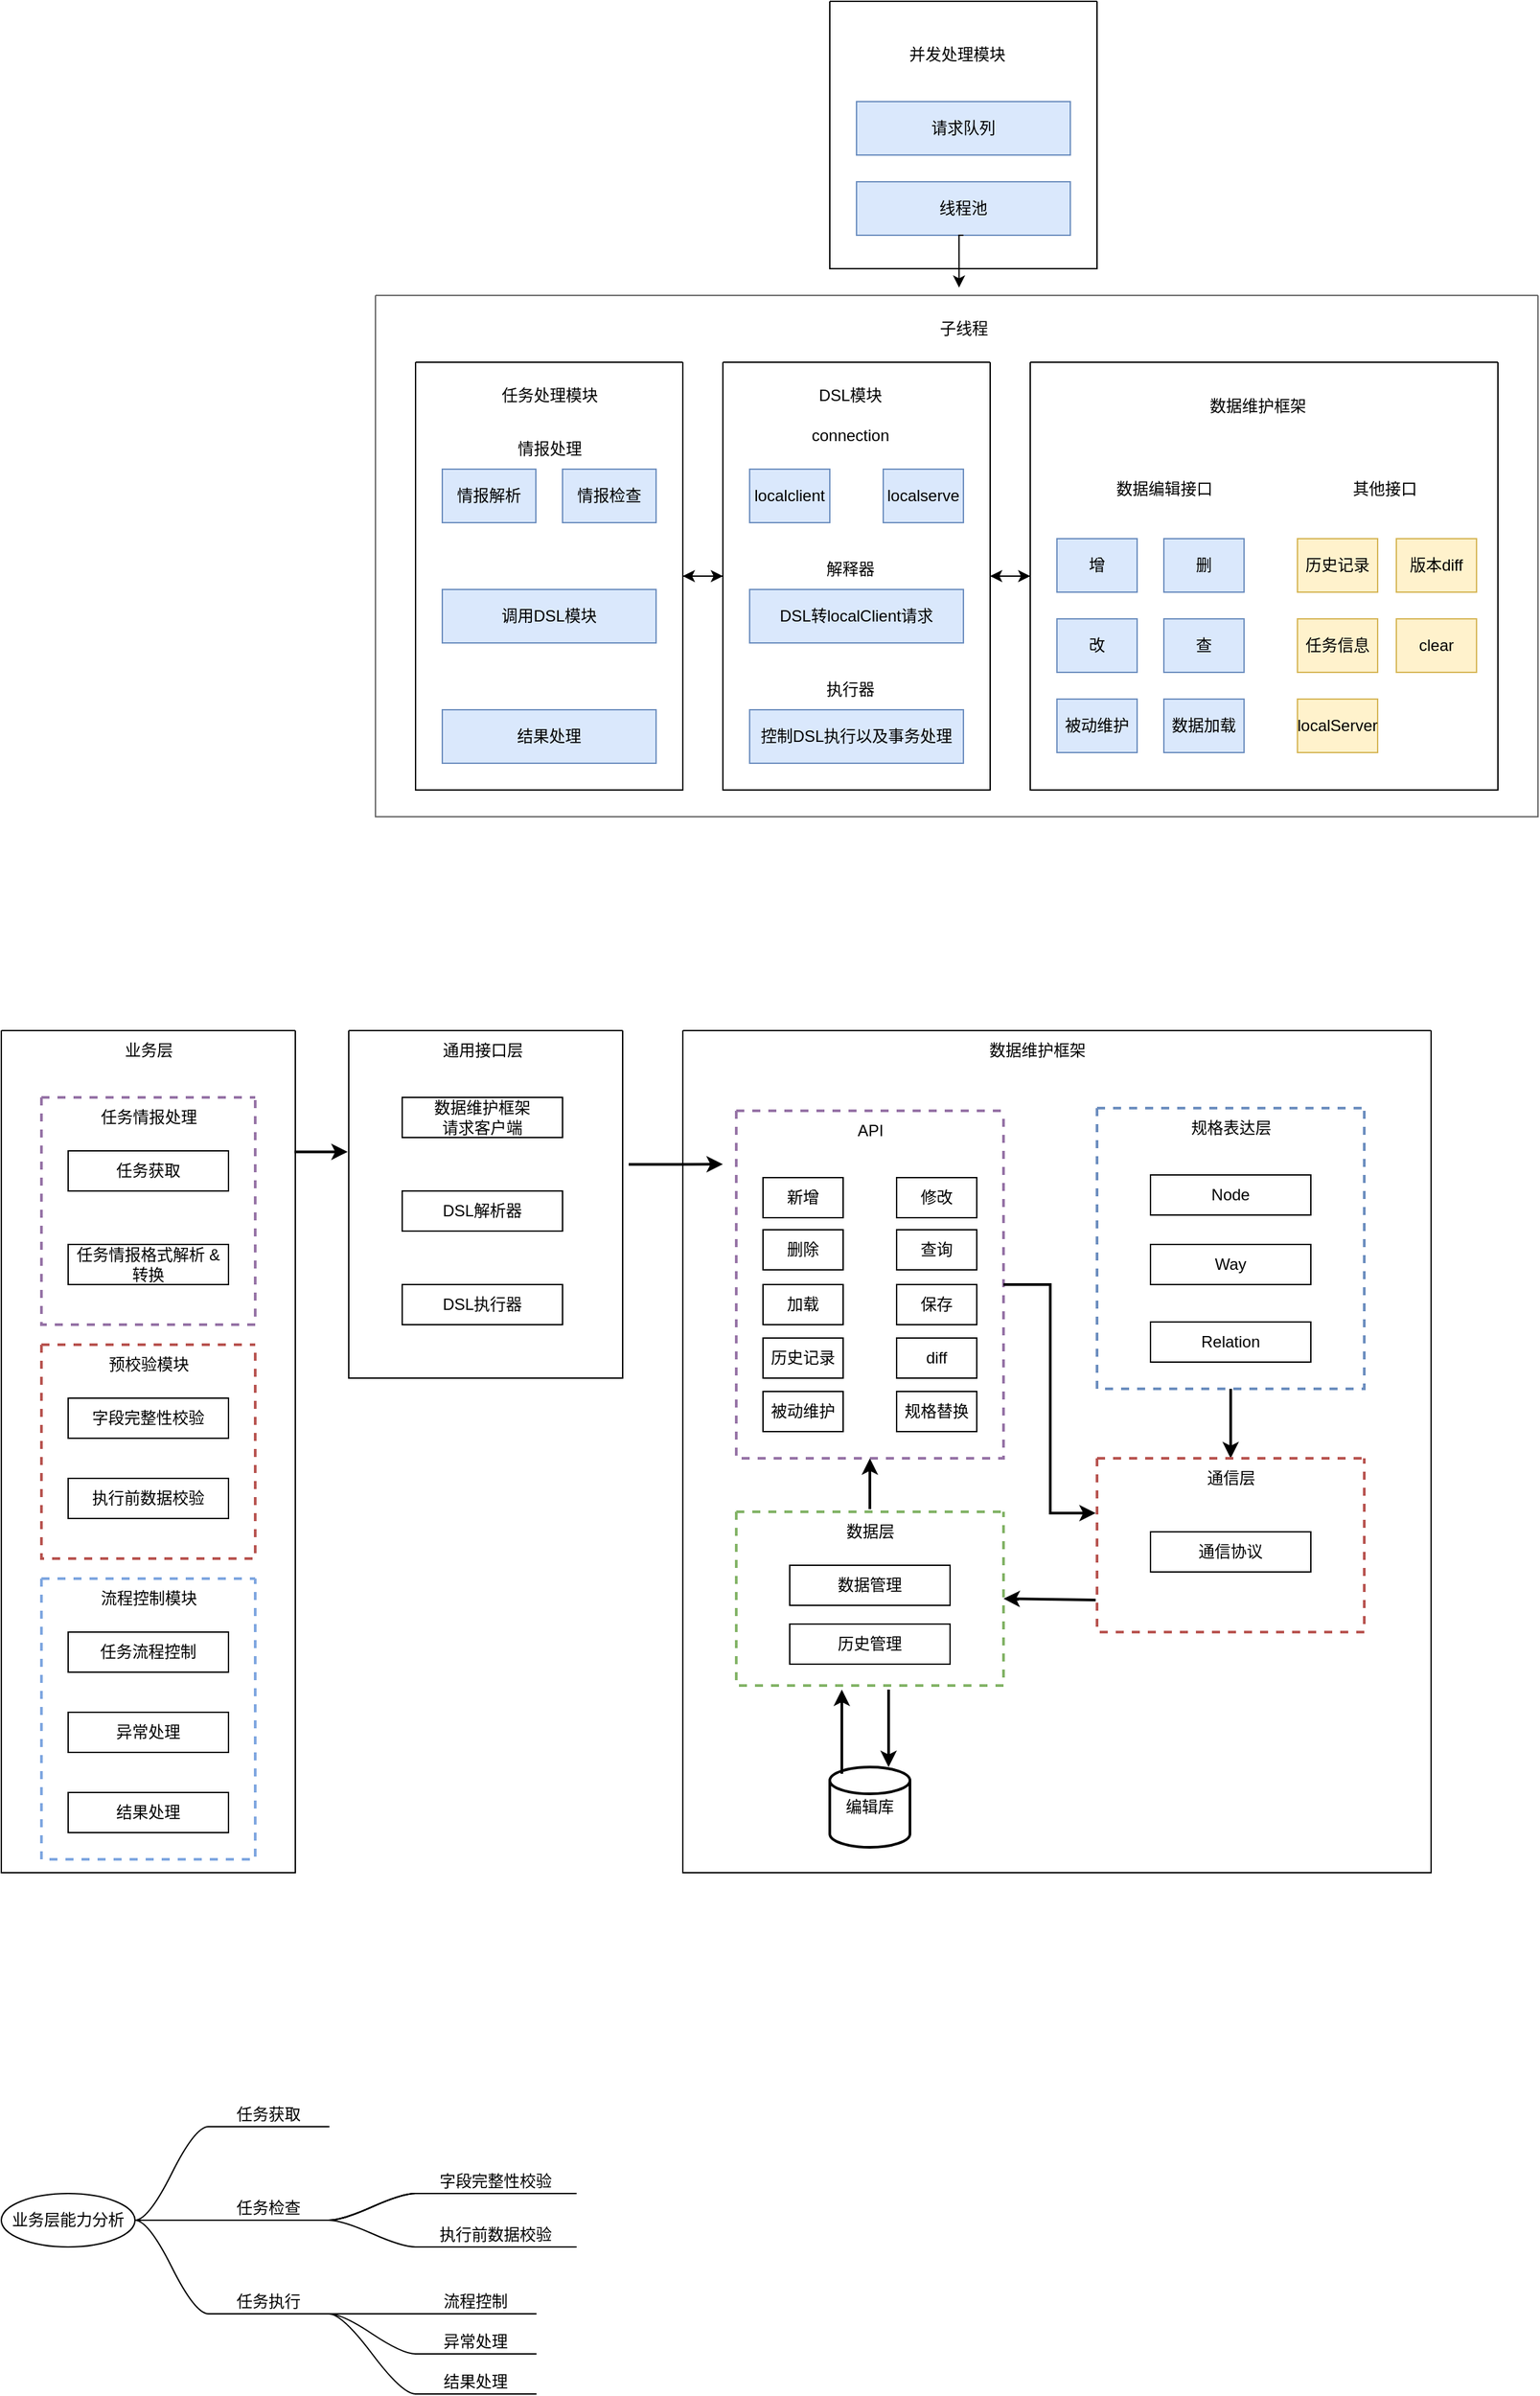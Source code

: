 <mxfile version="22.0.4" type="github">
  <diagram id="prtHgNgQTEPvFCAcTncT" name="Page-1">
    <mxGraphModel dx="2261" dy="1959" grid="1" gridSize="10" guides="1" tooltips="1" connect="1" arrows="1" fold="1" page="1" pageScale="1" pageWidth="827" pageHeight="1169" math="0" shadow="0">
      <root>
        <mxCell id="0" />
        <mxCell id="1" parent="0" />
        <mxCell id="fDUamY-TMNvM78CvobbD-58" value="" style="swimlane;startSize=0;fillColor=#E6E6E6;strokeColor=#666666;fontColor=#333333;" parent="1" vertex="1">
          <mxGeometry x="-460" y="160" width="870" height="390" as="geometry" />
        </mxCell>
        <mxCell id="fDUamY-TMNvM78CvobbD-59" value="子线程" style="text;html=1;align=center;verticalAlign=middle;resizable=0;points=[];autosize=1;strokeColor=none;fillColor=none;" parent="fDUamY-TMNvM78CvobbD-58" vertex="1">
          <mxGeometry x="410" y="10" width="60" height="30" as="geometry" />
        </mxCell>
        <mxCell id="fDUamY-TMNvM78CvobbD-56" style="edgeStyle=orthogonalEdgeStyle;rounded=0;orthogonalLoop=1;jettySize=auto;html=1;exitX=0;exitY=0.5;exitDx=0;exitDy=0;entryX=1;entryY=0.5;entryDx=0;entryDy=0;" parent="1" source="fDUamY-TMNvM78CvobbD-2" target="fDUamY-TMNvM78CvobbD-24" edge="1">
          <mxGeometry relative="1" as="geometry" />
        </mxCell>
        <mxCell id="fDUamY-TMNvM78CvobbD-2" value="" style="swimlane;startSize=0;" parent="1" vertex="1">
          <mxGeometry x="30" y="210" width="350" height="320" as="geometry" />
        </mxCell>
        <mxCell id="fDUamY-TMNvM78CvobbD-4" value="数据维护框架" style="text;html=1;align=center;verticalAlign=middle;resizable=0;points=[];autosize=1;strokeColor=none;fillColor=none;" parent="fDUamY-TMNvM78CvobbD-2" vertex="1">
          <mxGeometry x="120" y="18" width="100" height="30" as="geometry" />
        </mxCell>
        <mxCell id="fDUamY-TMNvM78CvobbD-5" value="增" style="whiteSpace=wrap;html=1;fillColor=#dae8fc;strokeColor=#6c8ebf;" parent="fDUamY-TMNvM78CvobbD-2" vertex="1">
          <mxGeometry x="20" y="132" width="60" height="40" as="geometry" />
        </mxCell>
        <mxCell id="fDUamY-TMNvM78CvobbD-9" value="查" style="whiteSpace=wrap;html=1;fillColor=#dae8fc;strokeColor=#6c8ebf;" parent="fDUamY-TMNvM78CvobbD-2" vertex="1">
          <mxGeometry x="100" y="192" width="60" height="40" as="geometry" />
        </mxCell>
        <mxCell id="fDUamY-TMNvM78CvobbD-8" value="删" style="whiteSpace=wrap;html=1;fillColor=#dae8fc;strokeColor=#6c8ebf;" parent="fDUamY-TMNvM78CvobbD-2" vertex="1">
          <mxGeometry x="100" y="132" width="60" height="40" as="geometry" />
        </mxCell>
        <mxCell id="fDUamY-TMNvM78CvobbD-7" value="被动维护" style="whiteSpace=wrap;html=1;fillColor=#dae8fc;strokeColor=#6c8ebf;" parent="fDUamY-TMNvM78CvobbD-2" vertex="1">
          <mxGeometry x="20" y="252" width="60" height="40" as="geometry" />
        </mxCell>
        <mxCell id="fDUamY-TMNvM78CvobbD-6" value="改" style="whiteSpace=wrap;html=1;fillColor=#dae8fc;strokeColor=#6c8ebf;" parent="fDUamY-TMNvM78CvobbD-2" vertex="1">
          <mxGeometry x="20" y="192" width="60" height="40" as="geometry" />
        </mxCell>
        <mxCell id="fDUamY-TMNvM78CvobbD-11" value="数据加载" style="whiteSpace=wrap;html=1;fillColor=#dae8fc;strokeColor=#6c8ebf;" parent="fDUamY-TMNvM78CvobbD-2" vertex="1">
          <mxGeometry x="100" y="252" width="60" height="40" as="geometry" />
        </mxCell>
        <mxCell id="fDUamY-TMNvM78CvobbD-12" value="数据编辑接口" style="text;html=1;align=center;verticalAlign=middle;resizable=0;points=[];autosize=1;strokeColor=none;fillColor=none;" parent="fDUamY-TMNvM78CvobbD-2" vertex="1">
          <mxGeometry x="50" y="80" width="100" height="30" as="geometry" />
        </mxCell>
        <mxCell id="fDUamY-TMNvM78CvobbD-14" value="其他接口" style="text;html=1;align=center;verticalAlign=middle;resizable=0;points=[];autosize=1;strokeColor=none;fillColor=none;" parent="fDUamY-TMNvM78CvobbD-2" vertex="1">
          <mxGeometry x="230" y="80" width="70" height="30" as="geometry" />
        </mxCell>
        <mxCell id="fDUamY-TMNvM78CvobbD-16" value="历史记录" style="whiteSpace=wrap;html=1;fillColor=#fff2cc;strokeColor=#d6b656;" parent="fDUamY-TMNvM78CvobbD-2" vertex="1">
          <mxGeometry x="200" y="132" width="60" height="40" as="geometry" />
        </mxCell>
        <mxCell id="fDUamY-TMNvM78CvobbD-17" value="版本diff" style="whiteSpace=wrap;html=1;fillColor=#fff2cc;strokeColor=#d6b656;" parent="fDUamY-TMNvM78CvobbD-2" vertex="1">
          <mxGeometry x="274" y="132" width="60" height="40" as="geometry" />
        </mxCell>
        <mxCell id="fDUamY-TMNvM78CvobbD-18" value="任务信息" style="whiteSpace=wrap;html=1;fillColor=#fff2cc;strokeColor=#d6b656;" parent="fDUamY-TMNvM78CvobbD-2" vertex="1">
          <mxGeometry x="200" y="192" width="60" height="40" as="geometry" />
        </mxCell>
        <mxCell id="fDUamY-TMNvM78CvobbD-19" value="clear" style="whiteSpace=wrap;html=1;fillColor=#fff2cc;strokeColor=#d6b656;" parent="fDUamY-TMNvM78CvobbD-2" vertex="1">
          <mxGeometry x="274" y="192" width="60" height="40" as="geometry" />
        </mxCell>
        <mxCell id="fDUamY-TMNvM78CvobbD-23" value="localServer" style="whiteSpace=wrap;html=1;fillColor=#fff2cc;strokeColor=#d6b656;" parent="fDUamY-TMNvM78CvobbD-2" vertex="1">
          <mxGeometry x="200" y="252" width="60" height="40" as="geometry" />
        </mxCell>
        <mxCell id="fDUamY-TMNvM78CvobbD-55" style="edgeStyle=orthogonalEdgeStyle;rounded=0;orthogonalLoop=1;jettySize=auto;html=1;exitX=1;exitY=0.5;exitDx=0;exitDy=0;entryX=0;entryY=0.5;entryDx=0;entryDy=0;" parent="1" source="fDUamY-TMNvM78CvobbD-24" target="fDUamY-TMNvM78CvobbD-2" edge="1">
          <mxGeometry relative="1" as="geometry" />
        </mxCell>
        <mxCell id="fDUamY-TMNvM78CvobbD-57" style="edgeStyle=orthogonalEdgeStyle;rounded=0;orthogonalLoop=1;jettySize=auto;html=1;entryX=1;entryY=0.5;entryDx=0;entryDy=0;" parent="1" source="fDUamY-TMNvM78CvobbD-24" target="fDUamY-TMNvM78CvobbD-36" edge="1">
          <mxGeometry relative="1" as="geometry" />
        </mxCell>
        <mxCell id="fDUamY-TMNvM78CvobbD-24" value="" style="swimlane;startSize=0;" parent="1" vertex="1">
          <mxGeometry x="-200" y="210" width="200" height="320" as="geometry" />
        </mxCell>
        <mxCell id="fDUamY-TMNvM78CvobbD-25" value="DSL模块" style="text;html=1;align=center;verticalAlign=middle;resizable=0;points=[];autosize=1;strokeColor=none;fillColor=none;" parent="fDUamY-TMNvM78CvobbD-24" vertex="1">
          <mxGeometry x="60" y="10" width="70" height="30" as="geometry" />
        </mxCell>
        <mxCell id="fDUamY-TMNvM78CvobbD-29" value="localclient" style="whiteSpace=wrap;html=1;fillColor=#dae8fc;strokeColor=#6c8ebf;" parent="fDUamY-TMNvM78CvobbD-24" vertex="1">
          <mxGeometry x="20" y="80" width="60" height="40" as="geometry" />
        </mxCell>
        <mxCell id="fDUamY-TMNvM78CvobbD-30" value="localserve" style="whiteSpace=wrap;html=1;fillColor=#dae8fc;strokeColor=#6c8ebf;" parent="fDUamY-TMNvM78CvobbD-24" vertex="1">
          <mxGeometry x="120" y="80" width="60" height="40" as="geometry" />
        </mxCell>
        <mxCell id="fDUamY-TMNvM78CvobbD-31" value="connection" style="text;html=1;align=center;verticalAlign=middle;resizable=0;points=[];autosize=1;strokeColor=none;fillColor=none;" parent="fDUamY-TMNvM78CvobbD-24" vertex="1">
          <mxGeometry x="55" y="40" width="80" height="30" as="geometry" />
        </mxCell>
        <mxCell id="fDUamY-TMNvM78CvobbD-33" value="解释器" style="text;html=1;align=center;verticalAlign=middle;resizable=0;points=[];autosize=1;strokeColor=none;fillColor=none;" parent="fDUamY-TMNvM78CvobbD-24" vertex="1">
          <mxGeometry x="65" y="140" width="60" height="30" as="geometry" />
        </mxCell>
        <mxCell id="fDUamY-TMNvM78CvobbD-32" value="DSL转localClient请求" style="whiteSpace=wrap;html=1;fillColor=#dae8fc;strokeColor=#6c8ebf;" parent="fDUamY-TMNvM78CvobbD-24" vertex="1">
          <mxGeometry x="20" y="170" width="160" height="40" as="geometry" />
        </mxCell>
        <mxCell id="fDUamY-TMNvM78CvobbD-34" value="执行器" style="text;html=1;align=center;verticalAlign=middle;resizable=0;points=[];autosize=1;strokeColor=none;fillColor=none;" parent="fDUamY-TMNvM78CvobbD-24" vertex="1">
          <mxGeometry x="65" y="230" width="60" height="30" as="geometry" />
        </mxCell>
        <mxCell id="fDUamY-TMNvM78CvobbD-35" value="控制DSL执行以及事务处理" style="whiteSpace=wrap;html=1;fillColor=#dae8fc;strokeColor=#6c8ebf;" parent="fDUamY-TMNvM78CvobbD-24" vertex="1">
          <mxGeometry x="20" y="260" width="160" height="40" as="geometry" />
        </mxCell>
        <mxCell id="fDUamY-TMNvM78CvobbD-54" style="edgeStyle=orthogonalEdgeStyle;rounded=0;orthogonalLoop=1;jettySize=auto;html=1;entryX=0;entryY=0.5;entryDx=0;entryDy=0;" parent="1" source="fDUamY-TMNvM78CvobbD-36" target="fDUamY-TMNvM78CvobbD-24" edge="1">
          <mxGeometry relative="1" as="geometry" />
        </mxCell>
        <mxCell id="fDUamY-TMNvM78CvobbD-36" value="" style="swimlane;startSize=0;" parent="1" vertex="1">
          <mxGeometry x="-430" y="210" width="200" height="320" as="geometry" />
        </mxCell>
        <mxCell id="fDUamY-TMNvM78CvobbD-45" value="任务处理模块" style="text;html=1;align=center;verticalAlign=middle;resizable=0;points=[];autosize=1;strokeColor=none;fillColor=none;" parent="fDUamY-TMNvM78CvobbD-36" vertex="1">
          <mxGeometry x="50" y="10" width="100" height="30" as="geometry" />
        </mxCell>
        <mxCell id="fDUamY-TMNvM78CvobbD-48" value="结果处理" style="whiteSpace=wrap;html=1;fillColor=#dae8fc;strokeColor=#6c8ebf;" parent="fDUamY-TMNvM78CvobbD-36" vertex="1">
          <mxGeometry x="20" y="260" width="160" height="40" as="geometry" />
        </mxCell>
        <mxCell id="fDUamY-TMNvM78CvobbD-49" value="调用DSL模块" style="whiteSpace=wrap;html=1;fillColor=#dae8fc;strokeColor=#6c8ebf;" parent="fDUamY-TMNvM78CvobbD-36" vertex="1">
          <mxGeometry x="20" y="170" width="160" height="40" as="geometry" />
        </mxCell>
        <mxCell id="fDUamY-TMNvM78CvobbD-46" value="情报解析" style="whiteSpace=wrap;html=1;fillColor=#dae8fc;strokeColor=#6c8ebf;" parent="fDUamY-TMNvM78CvobbD-36" vertex="1">
          <mxGeometry x="20" y="80" width="70" height="40" as="geometry" />
        </mxCell>
        <mxCell id="fDUamY-TMNvM78CvobbD-61" value="情报检查" style="whiteSpace=wrap;html=1;fillColor=#dae8fc;strokeColor=#6c8ebf;" parent="fDUamY-TMNvM78CvobbD-36" vertex="1">
          <mxGeometry x="110" y="80" width="70" height="40" as="geometry" />
        </mxCell>
        <mxCell id="fDUamY-TMNvM78CvobbD-62" value="情报处理" style="text;html=1;align=center;verticalAlign=middle;resizable=0;points=[];autosize=1;strokeColor=none;fillColor=none;" parent="fDUamY-TMNvM78CvobbD-36" vertex="1">
          <mxGeometry x="65" y="50" width="70" height="30" as="geometry" />
        </mxCell>
        <mxCell id="fDUamY-TMNvM78CvobbD-50" value="" style="swimlane;startSize=0;" parent="1" vertex="1">
          <mxGeometry x="-120" y="-60" width="200" height="200" as="geometry" />
        </mxCell>
        <mxCell id="fDUamY-TMNvM78CvobbD-51" value="并发处理模块" style="text;html=1;align=center;verticalAlign=middle;resizable=0;points=[];autosize=1;strokeColor=none;fillColor=none;" parent="fDUamY-TMNvM78CvobbD-50" vertex="1">
          <mxGeometry x="45" y="25" width="100" height="30" as="geometry" />
        </mxCell>
        <mxCell id="fDUamY-TMNvM78CvobbD-52" value="请求队列" style="whiteSpace=wrap;html=1;fillColor=#dae8fc;strokeColor=#6c8ebf;" parent="fDUamY-TMNvM78CvobbD-50" vertex="1">
          <mxGeometry x="20" y="75" width="160" height="40" as="geometry" />
        </mxCell>
        <mxCell id="fDUamY-TMNvM78CvobbD-53" value="线程池" style="whiteSpace=wrap;html=1;fillColor=#dae8fc;strokeColor=#6c8ebf;" parent="fDUamY-TMNvM78CvobbD-50" vertex="1">
          <mxGeometry x="20" y="135" width="160" height="40" as="geometry" />
        </mxCell>
        <mxCell id="fDUamY-TMNvM78CvobbD-60" style="edgeStyle=orthogonalEdgeStyle;rounded=0;orthogonalLoop=1;jettySize=auto;html=1;exitX=0.5;exitY=1;exitDx=0;exitDy=0;entryX=0.502;entryY=-0.015;entryDx=0;entryDy=0;entryPerimeter=0;" parent="1" source="fDUamY-TMNvM78CvobbD-53" target="fDUamY-TMNvM78CvobbD-58" edge="1">
          <mxGeometry relative="1" as="geometry" />
        </mxCell>
        <mxCell id="Ev3TVbeZusoT23l7Mg8S-2" style="edgeStyle=orthogonalEdgeStyle;rounded=0;orthogonalLoop=1;jettySize=auto;html=1;strokeWidth=2;" edge="1" parent="1" source="pLpwxtjD34FoSH7N6ikD-1" target="pLpwxtjD34FoSH7N6ikD-15">
          <mxGeometry relative="1" as="geometry" />
        </mxCell>
        <mxCell id="pLpwxtjD34FoSH7N6ikD-1" value="" style="swimlane;startSize=0;fillColor=#dae8fc;strokeColor=#6c8ebf;strokeWidth=2;dashed=1;" parent="1" vertex="1">
          <mxGeometry x="80" y="768" width="200" height="210" as="geometry" />
        </mxCell>
        <mxCell id="pLpwxtjD34FoSH7N6ikD-3" value="Node" style="rounded=0;whiteSpace=wrap;html=1;" parent="pLpwxtjD34FoSH7N6ikD-1" vertex="1">
          <mxGeometry x="40" y="50" width="120" height="30" as="geometry" />
        </mxCell>
        <mxCell id="pLpwxtjD34FoSH7N6ikD-4" value="Way" style="rounded=0;whiteSpace=wrap;html=1;" parent="pLpwxtjD34FoSH7N6ikD-1" vertex="1">
          <mxGeometry x="40" y="102" width="120" height="30" as="geometry" />
        </mxCell>
        <mxCell id="pLpwxtjD34FoSH7N6ikD-5" value="Relation" style="rounded=0;whiteSpace=wrap;html=1;" parent="pLpwxtjD34FoSH7N6ikD-1" vertex="1">
          <mxGeometry x="40" y="160" width="120" height="30" as="geometry" />
        </mxCell>
        <mxCell id="pLpwxtjD34FoSH7N6ikD-2" value="规格表达层" style="text;html=1;align=center;verticalAlign=middle;resizable=0;points=[];autosize=1;strokeColor=none;fillColor=none;" parent="pLpwxtjD34FoSH7N6ikD-1" vertex="1">
          <mxGeometry x="60" width="80" height="30" as="geometry" />
        </mxCell>
        <mxCell id="pLpwxtjD34FoSH7N6ikD-11" value="" style="swimlane;startSize=0;fillColor=#f8cecc;strokeColor=#b85450;strokeWidth=2;dashed=1;" parent="1" vertex="1">
          <mxGeometry x="80" y="1030" width="200" height="130" as="geometry" />
        </mxCell>
        <mxCell id="pLpwxtjD34FoSH7N6ikD-15" value="通信层" style="text;html=1;align=center;verticalAlign=middle;resizable=0;points=[];autosize=1;strokeColor=none;fillColor=none;" parent="pLpwxtjD34FoSH7N6ikD-11" vertex="1">
          <mxGeometry x="70" width="60" height="30" as="geometry" />
        </mxCell>
        <mxCell id="pLpwxtjD34FoSH7N6ikD-16" value="通信协议" style="rounded=0;whiteSpace=wrap;html=1;" parent="pLpwxtjD34FoSH7N6ikD-11" vertex="1">
          <mxGeometry x="40" y="55" width="120" height="30" as="geometry" />
        </mxCell>
        <mxCell id="pLpwxtjD34FoSH7N6ikD-20" value="" style="swimlane;startSize=0;fillColor=#d5e8d4;strokeColor=#82b366;strokeWidth=2;dashed=1;" parent="1" vertex="1">
          <mxGeometry x="-190" y="1070" width="200" height="130" as="geometry" />
        </mxCell>
        <mxCell id="pLpwxtjD34FoSH7N6ikD-21" value="数据层" style="text;html=1;align=center;verticalAlign=middle;resizable=0;points=[];autosize=1;strokeColor=none;fillColor=none;" parent="pLpwxtjD34FoSH7N6ikD-20" vertex="1">
          <mxGeometry x="70" width="60" height="30" as="geometry" />
        </mxCell>
        <mxCell id="pLpwxtjD34FoSH7N6ikD-22" value="数据管理" style="rounded=0;whiteSpace=wrap;html=1;" parent="pLpwxtjD34FoSH7N6ikD-20" vertex="1">
          <mxGeometry x="40" y="40" width="120" height="30" as="geometry" />
        </mxCell>
        <mxCell id="pLpwxtjD34FoSH7N6ikD-23" value="历史管理" style="rounded=0;whiteSpace=wrap;html=1;" parent="pLpwxtjD34FoSH7N6ikD-20" vertex="1">
          <mxGeometry x="40" y="84" width="120" height="30" as="geometry" />
        </mxCell>
        <mxCell id="pLpwxtjD34FoSH7N6ikD-24" value="编辑库" style="strokeWidth=2;html=1;shape=mxgraph.flowchart.database;whiteSpace=wrap;" parent="1" vertex="1">
          <mxGeometry x="-120" y="1261" width="60" height="60" as="geometry" />
        </mxCell>
        <mxCell id="pLpwxtjD34FoSH7N6ikD-25" value="" style="endArrow=classic;html=1;rounded=0;strokeWidth=2;entryX=0.395;entryY=1.023;entryDx=0;entryDy=0;entryPerimeter=0;exitX=0.15;exitY=0.083;exitDx=0;exitDy=0;exitPerimeter=0;" parent="1" source="pLpwxtjD34FoSH7N6ikD-24" target="pLpwxtjD34FoSH7N6ikD-20" edge="1">
          <mxGeometry width="50" height="50" relative="1" as="geometry">
            <mxPoint x="-250" y="1321" as="sourcePoint" />
            <mxPoint x="-200" y="1271" as="targetPoint" />
          </mxGeometry>
        </mxCell>
        <mxCell id="pLpwxtjD34FoSH7N6ikD-26" value="" style="endArrow=classic;html=1;rounded=0;strokeWidth=2;exitX=0.57;exitY=1.023;exitDx=0;exitDy=0;exitPerimeter=0;" parent="1" source="pLpwxtjD34FoSH7N6ikD-20" edge="1">
          <mxGeometry width="50" height="50" relative="1" as="geometry">
            <mxPoint x="-101" y="1276" as="sourcePoint" />
            <mxPoint x="-76" y="1261" as="targetPoint" />
          </mxGeometry>
        </mxCell>
        <mxCell id="pLpwxtjD34FoSH7N6ikD-28" value="" style="endArrow=classic;html=1;rounded=0;strokeWidth=2;entryX=1;entryY=0.5;entryDx=0;entryDy=0;exitX=-0.005;exitY=0.815;exitDx=0;exitDy=0;exitPerimeter=0;" parent="1" source="pLpwxtjD34FoSH7N6ikD-11" target="pLpwxtjD34FoSH7N6ikD-20" edge="1">
          <mxGeometry width="50" height="50" relative="1" as="geometry">
            <mxPoint x="130" y="1310" as="sourcePoint" />
            <mxPoint x="180" y="1260" as="targetPoint" />
          </mxGeometry>
        </mxCell>
        <mxCell id="pLpwxtjD34FoSH7N6ikD-29" value="" style="swimlane;startSize=0;fillColor=#e1d5e7;strokeColor=#9673a6;strokeWidth=2;dashed=1;" parent="1" vertex="1">
          <mxGeometry x="-190" y="770" width="200" height="260" as="geometry" />
        </mxCell>
        <mxCell id="pLpwxtjD34FoSH7N6ikD-30" value="API" style="text;html=1;align=center;verticalAlign=middle;resizable=0;points=[];autosize=1;strokeColor=none;fillColor=none;" parent="pLpwxtjD34FoSH7N6ikD-29" vertex="1">
          <mxGeometry x="80" width="40" height="30" as="geometry" />
        </mxCell>
        <mxCell id="pLpwxtjD34FoSH7N6ikD-36" value="新增" style="rounded=0;whiteSpace=wrap;html=1;" parent="pLpwxtjD34FoSH7N6ikD-29" vertex="1">
          <mxGeometry x="20" y="50" width="60" height="30" as="geometry" />
        </mxCell>
        <mxCell id="pLpwxtjD34FoSH7N6ikD-42" value="修改" style="rounded=0;whiteSpace=wrap;html=1;" parent="pLpwxtjD34FoSH7N6ikD-29" vertex="1">
          <mxGeometry x="120" y="50" width="60" height="30" as="geometry" />
        </mxCell>
        <mxCell id="pLpwxtjD34FoSH7N6ikD-43" value="删除" style="rounded=0;whiteSpace=wrap;html=1;" parent="pLpwxtjD34FoSH7N6ikD-29" vertex="1">
          <mxGeometry x="20" y="89" width="60" height="30" as="geometry" />
        </mxCell>
        <mxCell id="pLpwxtjD34FoSH7N6ikD-44" value="查询" style="rounded=0;whiteSpace=wrap;html=1;" parent="pLpwxtjD34FoSH7N6ikD-29" vertex="1">
          <mxGeometry x="120" y="89" width="60" height="30" as="geometry" />
        </mxCell>
        <mxCell id="pLpwxtjD34FoSH7N6ikD-45" value="加载" style="rounded=0;whiteSpace=wrap;html=1;" parent="pLpwxtjD34FoSH7N6ikD-29" vertex="1">
          <mxGeometry x="20" y="130" width="60" height="30" as="geometry" />
        </mxCell>
        <mxCell id="pLpwxtjD34FoSH7N6ikD-46" value="保存" style="rounded=0;whiteSpace=wrap;html=1;" parent="pLpwxtjD34FoSH7N6ikD-29" vertex="1">
          <mxGeometry x="120" y="130" width="60" height="30" as="geometry" />
        </mxCell>
        <mxCell id="pLpwxtjD34FoSH7N6ikD-47" value="历史记录" style="rounded=0;whiteSpace=wrap;html=1;" parent="pLpwxtjD34FoSH7N6ikD-29" vertex="1">
          <mxGeometry x="20" y="170" width="60" height="30" as="geometry" />
        </mxCell>
        <mxCell id="pLpwxtjD34FoSH7N6ikD-49" value="被动维护" style="rounded=0;whiteSpace=wrap;html=1;" parent="pLpwxtjD34FoSH7N6ikD-29" vertex="1">
          <mxGeometry x="20" y="210" width="60" height="30" as="geometry" />
        </mxCell>
        <mxCell id="pLpwxtjD34FoSH7N6ikD-33" value="" style="endArrow=classic;html=1;rounded=0;strokeWidth=2;entryX=0.5;entryY=1;entryDx=0;entryDy=0;exitX=0.5;exitY=-0.067;exitDx=0;exitDy=0;exitPerimeter=0;" parent="1" source="pLpwxtjD34FoSH7N6ikD-21" target="pLpwxtjD34FoSH7N6ikD-29" edge="1">
          <mxGeometry width="50" height="50" relative="1" as="geometry">
            <mxPoint x="130" y="1310" as="sourcePoint" />
            <mxPoint x="180" y="1260" as="targetPoint" />
          </mxGeometry>
        </mxCell>
        <mxCell id="pLpwxtjD34FoSH7N6ikD-34" style="edgeStyle=orthogonalEdgeStyle;rounded=0;orthogonalLoop=1;jettySize=auto;html=1;entryX=-0.005;entryY=0.315;entryDx=0;entryDy=0;entryPerimeter=0;strokeWidth=2;" parent="1" source="pLpwxtjD34FoSH7N6ikD-29" target="pLpwxtjD34FoSH7N6ikD-11" edge="1">
          <mxGeometry relative="1" as="geometry" />
        </mxCell>
        <mxCell id="pLpwxtjD34FoSH7N6ikD-50" value="" style="swimlane;startSize=0;" parent="1" vertex="1">
          <mxGeometry x="-230" y="710" width="560" height="630" as="geometry" />
        </mxCell>
        <mxCell id="pLpwxtjD34FoSH7N6ikD-51" value="数据维护框架" style="text;html=1;align=center;verticalAlign=middle;resizable=0;points=[];autosize=1;strokeColor=none;fillColor=none;" parent="pLpwxtjD34FoSH7N6ikD-50" vertex="1">
          <mxGeometry x="215" width="100" height="30" as="geometry" />
        </mxCell>
        <mxCell id="pLpwxtjD34FoSH7N6ikD-48" value="diff" style="rounded=0;whiteSpace=wrap;html=1;" parent="pLpwxtjD34FoSH7N6ikD-50" vertex="1">
          <mxGeometry x="160" y="230" width="60" height="30" as="geometry" />
        </mxCell>
        <mxCell id="Ev3TVbeZusoT23l7Mg8S-20" value="规格替换" style="rounded=0;whiteSpace=wrap;html=1;" vertex="1" parent="pLpwxtjD34FoSH7N6ikD-50">
          <mxGeometry x="160" y="270" width="60" height="30" as="geometry" />
        </mxCell>
        <mxCell id="pLpwxtjD34FoSH7N6ikD-53" value="" style="swimlane;startSize=0;" parent="1" vertex="1">
          <mxGeometry x="-480" y="710" width="205" height="260" as="geometry" />
        </mxCell>
        <mxCell id="pLpwxtjD34FoSH7N6ikD-54" value="通用接口层" style="text;html=1;align=center;verticalAlign=middle;resizable=0;points=[];autosize=1;strokeColor=none;fillColor=none;" parent="pLpwxtjD34FoSH7N6ikD-53" vertex="1">
          <mxGeometry x="60" width="80" height="30" as="geometry" />
        </mxCell>
        <mxCell id="pLpwxtjD34FoSH7N6ikD-55" value="数据维护框架&lt;br&gt;请求客户端" style="rounded=0;whiteSpace=wrap;html=1;" parent="pLpwxtjD34FoSH7N6ikD-53" vertex="1">
          <mxGeometry x="40" y="50" width="120" height="30" as="geometry" />
        </mxCell>
        <mxCell id="pLpwxtjD34FoSH7N6ikD-56" value="DSL解析器" style="rounded=0;whiteSpace=wrap;html=1;" parent="pLpwxtjD34FoSH7N6ikD-53" vertex="1">
          <mxGeometry x="40" y="120" width="120" height="30" as="geometry" />
        </mxCell>
        <mxCell id="B_VRzF-dYlXHqfT8-9vq-3" value="DSL执行器" style="rounded=0;whiteSpace=wrap;html=1;" parent="pLpwxtjD34FoSH7N6ikD-53" vertex="1">
          <mxGeometry x="40" y="190" width="120" height="30" as="geometry" />
        </mxCell>
        <mxCell id="pLpwxtjD34FoSH7N6ikD-57" style="edgeStyle=orthogonalEdgeStyle;rounded=0;orthogonalLoop=1;jettySize=auto;html=1;exitX=1.022;exitY=0.385;exitDx=0;exitDy=0;strokeWidth=2;exitPerimeter=0;" parent="1" source="pLpwxtjD34FoSH7N6ikD-53" edge="1">
          <mxGeometry relative="1" as="geometry">
            <mxPoint x="-200" y="810" as="targetPoint" />
          </mxGeometry>
        </mxCell>
        <mxCell id="pLpwxtjD34FoSH7N6ikD-58" value="" style="swimlane;startSize=0;" parent="1" vertex="1">
          <mxGeometry x="-740" y="710" width="220" height="630" as="geometry" />
        </mxCell>
        <mxCell id="pLpwxtjD34FoSH7N6ikD-59" value="业务层" style="text;html=1;align=center;verticalAlign=middle;resizable=0;points=[];autosize=1;strokeColor=none;fillColor=none;" parent="pLpwxtjD34FoSH7N6ikD-58" vertex="1">
          <mxGeometry x="80" width="60" height="30" as="geometry" />
        </mxCell>
        <mxCell id="B_VRzF-dYlXHqfT8-9vq-4" value="" style="swimlane;startSize=0;dashed=1;strokeWidth=2;strokeColor=#b85450;fillColor=#f8cecc;" parent="pLpwxtjD34FoSH7N6ikD-58" vertex="1">
          <mxGeometry x="30" y="235" width="160" height="160" as="geometry" />
        </mxCell>
        <mxCell id="pLpwxtjD34FoSH7N6ikD-62" value="字段完整性校验" style="rounded=0;whiteSpace=wrap;html=1;" parent="B_VRzF-dYlXHqfT8-9vq-4" vertex="1">
          <mxGeometry x="20" y="40" width="120" height="30" as="geometry" />
        </mxCell>
        <mxCell id="B_VRzF-dYlXHqfT8-9vq-15" value="执行前数据校验" style="rounded=0;whiteSpace=wrap;html=1;" parent="B_VRzF-dYlXHqfT8-9vq-4" vertex="1">
          <mxGeometry x="20" y="100" width="120" height="30" as="geometry" />
        </mxCell>
        <mxCell id="B_VRzF-dYlXHqfT8-9vq-5" value="预校验模块" style="text;html=1;align=center;verticalAlign=middle;resizable=0;points=[];autosize=1;strokeColor=none;fillColor=none;" parent="B_VRzF-dYlXHqfT8-9vq-4" vertex="1">
          <mxGeometry x="40" width="80" height="30" as="geometry" />
        </mxCell>
        <mxCell id="B_VRzF-dYlXHqfT8-9vq-16" value="" style="swimlane;startSize=0;dashed=1;strokeWidth=2;strokeColor=#9673a6;fillColor=#e1d5e7;" parent="pLpwxtjD34FoSH7N6ikD-58" vertex="1">
          <mxGeometry x="30" y="50" width="160" height="170" as="geometry" />
        </mxCell>
        <mxCell id="B_VRzF-dYlXHqfT8-9vq-17" value="任务情报格式解析 &amp;amp; 转换" style="rounded=0;whiteSpace=wrap;html=1;" parent="B_VRzF-dYlXHqfT8-9vq-16" vertex="1">
          <mxGeometry x="20" y="110" width="120" height="30" as="geometry" />
        </mxCell>
        <mxCell id="B_VRzF-dYlXHqfT8-9vq-19" value="任务情报处理" style="text;html=1;align=center;verticalAlign=middle;resizable=0;points=[];autosize=1;strokeColor=none;fillColor=none;" parent="B_VRzF-dYlXHqfT8-9vq-16" vertex="1">
          <mxGeometry x="30" width="100" height="30" as="geometry" />
        </mxCell>
        <mxCell id="Ev3TVbeZusoT23l7Mg8S-1" value="任务获取" style="rounded=0;whiteSpace=wrap;html=1;" vertex="1" parent="B_VRzF-dYlXHqfT8-9vq-16">
          <mxGeometry x="20" y="40" width="120" height="30" as="geometry" />
        </mxCell>
        <mxCell id="B_VRzF-dYlXHqfT8-9vq-20" value="" style="swimlane;startSize=0;dashed=1;strokeWidth=2;strokeColor=#7EA6E0;" parent="pLpwxtjD34FoSH7N6ikD-58" vertex="1">
          <mxGeometry x="30" y="410" width="160" height="210" as="geometry" />
        </mxCell>
        <mxCell id="B_VRzF-dYlXHqfT8-9vq-21" value="任务流程控制" style="rounded=0;whiteSpace=wrap;html=1;" parent="B_VRzF-dYlXHqfT8-9vq-20" vertex="1">
          <mxGeometry x="20" y="40" width="120" height="30" as="geometry" />
        </mxCell>
        <mxCell id="B_VRzF-dYlXHqfT8-9vq-22" value="异常处理" style="rounded=0;whiteSpace=wrap;html=1;" parent="B_VRzF-dYlXHqfT8-9vq-20" vertex="1">
          <mxGeometry x="20" y="100" width="120" height="30" as="geometry" />
        </mxCell>
        <mxCell id="B_VRzF-dYlXHqfT8-9vq-23" value="流程控制模块" style="text;html=1;align=center;verticalAlign=middle;resizable=0;points=[];autosize=1;strokeColor=none;fillColor=none;" parent="B_VRzF-dYlXHqfT8-9vq-20" vertex="1">
          <mxGeometry x="30" width="100" height="30" as="geometry" />
        </mxCell>
        <mxCell id="B_VRzF-dYlXHqfT8-9vq-24" value="结果处理" style="rounded=0;whiteSpace=wrap;html=1;" parent="B_VRzF-dYlXHqfT8-9vq-20" vertex="1">
          <mxGeometry x="20" y="160" width="120" height="30" as="geometry" />
        </mxCell>
        <mxCell id="pLpwxtjD34FoSH7N6ikD-67" style="edgeStyle=orthogonalEdgeStyle;rounded=0;orthogonalLoop=1;jettySize=auto;html=1;entryX=-0.004;entryY=0.346;entryDx=0;entryDy=0;entryPerimeter=0;strokeWidth=2;exitX=0.997;exitY=0.144;exitDx=0;exitDy=0;exitPerimeter=0;" parent="1" source="pLpwxtjD34FoSH7N6ikD-58" target="pLpwxtjD34FoSH7N6ikD-53" edge="1">
          <mxGeometry relative="1" as="geometry">
            <mxPoint x="-530" y="810" as="sourcePoint" />
          </mxGeometry>
        </mxCell>
        <mxCell id="Ev3TVbeZusoT23l7Mg8S-3" style="edgeStyle=entityRelationEdgeStyle;rounded=0;orthogonalLoop=1;jettySize=auto;html=1;startArrow=none;endArrow=none;segment=10;curved=1;sourcePerimeterSpacing=0;targetPerimeterSpacing=0;entryX=0;entryY=1;entryDx=0;entryDy=0;" edge="1" parent="1" source="B_VRzF-dYlXHqfT8-9vq-34" target="B_VRzF-dYlXHqfT8-9vq-49">
          <mxGeometry relative="1" as="geometry" />
        </mxCell>
        <mxCell id="Ev3TVbeZusoT23l7Mg8S-5" style="edgeStyle=entityRelationEdgeStyle;rounded=0;orthogonalLoop=1;jettySize=auto;html=1;startArrow=none;endArrow=none;segment=10;curved=1;sourcePerimeterSpacing=0;targetPerimeterSpacing=0;entryX=0;entryY=1;entryDx=0;entryDy=0;" edge="1" parent="1" source="B_VRzF-dYlXHqfT8-9vq-34" target="Ev3TVbeZusoT23l7Mg8S-4">
          <mxGeometry relative="1" as="geometry" />
        </mxCell>
        <mxCell id="B_VRzF-dYlXHqfT8-9vq-34" value="业务层能力分析" style="ellipse;whiteSpace=wrap;html=1;align=center;newEdgeStyle={&quot;edgeStyle&quot;:&quot;entityRelationEdgeStyle&quot;,&quot;startArrow&quot;:&quot;none&quot;,&quot;endArrow&quot;:&quot;none&quot;,&quot;segment&quot;:10,&quot;curved&quot;:1,&quot;sourcePerimeterSpacing&quot;:0,&quot;targetPerimeterSpacing&quot;:0};treeFolding=1;treeMoving=1;" parent="1" vertex="1">
          <mxGeometry x="-740" y="1580" width="100" height="40" as="geometry" />
        </mxCell>
        <mxCell id="B_VRzF-dYlXHqfT8-9vq-35" value="任务获取" style="whiteSpace=wrap;html=1;shape=partialRectangle;top=0;left=0;bottom=1;right=0;points=[[0,1],[1,1]];fillColor=none;align=center;verticalAlign=bottom;routingCenterY=0.5;snapToPoint=1;recursiveResize=0;autosize=1;treeFolding=1;treeMoving=1;newEdgeStyle={&quot;edgeStyle&quot;:&quot;entityRelationEdgeStyle&quot;,&quot;startArrow&quot;:&quot;none&quot;,&quot;endArrow&quot;:&quot;none&quot;,&quot;segment&quot;:10,&quot;curved&quot;:1,&quot;sourcePerimeterSpacing&quot;:0,&quot;targetPerimeterSpacing&quot;:0};" parent="1" vertex="1">
          <mxGeometry x="-585" y="1500" width="90" height="30" as="geometry" />
        </mxCell>
        <mxCell id="B_VRzF-dYlXHqfT8-9vq-36" value="" style="edgeStyle=entityRelationEdgeStyle;startArrow=none;endArrow=none;segment=10;curved=1;sourcePerimeterSpacing=0;targetPerimeterSpacing=0;rounded=0;exitX=1;exitY=0.5;exitDx=0;exitDy=0;" parent="1" source="B_VRzF-dYlXHqfT8-9vq-34" target="B_VRzF-dYlXHqfT8-9vq-35" edge="1">
          <mxGeometry relative="1" as="geometry">
            <mxPoint x="-615" y="1590" as="sourcePoint" />
          </mxGeometry>
        </mxCell>
        <mxCell id="Ev3TVbeZusoT23l7Mg8S-7" value="" style="edgeStyle=entityRelationEdgeStyle;rounded=0;orthogonalLoop=1;jettySize=auto;html=1;startArrow=none;endArrow=none;segment=10;curved=1;sourcePerimeterSpacing=0;targetPerimeterSpacing=0;" edge="1" parent="1" source="B_VRzF-dYlXHqfT8-9vq-49" target="Ev3TVbeZusoT23l7Mg8S-6">
          <mxGeometry relative="1" as="geometry" />
        </mxCell>
        <mxCell id="Ev3TVbeZusoT23l7Mg8S-8" value="" style="edgeStyle=entityRelationEdgeStyle;rounded=0;orthogonalLoop=1;jettySize=auto;html=1;startArrow=none;endArrow=none;segment=10;curved=1;sourcePerimeterSpacing=0;targetPerimeterSpacing=0;" edge="1" parent="1" source="B_VRzF-dYlXHqfT8-9vq-49" target="Ev3TVbeZusoT23l7Mg8S-6">
          <mxGeometry relative="1" as="geometry" />
        </mxCell>
        <mxCell id="Ev3TVbeZusoT23l7Mg8S-9" value="" style="edgeStyle=entityRelationEdgeStyle;rounded=0;orthogonalLoop=1;jettySize=auto;html=1;startArrow=none;endArrow=none;segment=10;curved=1;sourcePerimeterSpacing=0;targetPerimeterSpacing=0;" edge="1" parent="1" source="B_VRzF-dYlXHqfT8-9vq-49" target="Ev3TVbeZusoT23l7Mg8S-6">
          <mxGeometry relative="1" as="geometry" />
        </mxCell>
        <mxCell id="Ev3TVbeZusoT23l7Mg8S-13" style="edgeStyle=entityRelationEdgeStyle;rounded=0;orthogonalLoop=1;jettySize=auto;html=1;startArrow=none;endArrow=none;segment=10;curved=1;sourcePerimeterSpacing=0;targetPerimeterSpacing=0;entryX=0;entryY=1;entryDx=0;entryDy=0;" edge="1" parent="1" source="B_VRzF-dYlXHqfT8-9vq-49" target="Ev3TVbeZusoT23l7Mg8S-12">
          <mxGeometry relative="1" as="geometry" />
        </mxCell>
        <mxCell id="B_VRzF-dYlXHqfT8-9vq-49" value="任务检查" style="whiteSpace=wrap;html=1;shape=partialRectangle;top=0;left=0;bottom=1;right=0;points=[[0,1],[1,1]];fillColor=none;align=center;verticalAlign=bottom;routingCenterY=0.5;snapToPoint=1;recursiveResize=0;autosize=1;treeFolding=1;treeMoving=1;newEdgeStyle={&quot;edgeStyle&quot;:&quot;entityRelationEdgeStyle&quot;,&quot;startArrow&quot;:&quot;none&quot;,&quot;endArrow&quot;:&quot;none&quot;,&quot;segment&quot;:10,&quot;curved&quot;:1,&quot;sourcePerimeterSpacing&quot;:0,&quot;targetPerimeterSpacing&quot;:0};" parent="1" vertex="1">
          <mxGeometry x="-585" y="1570" width="90" height="30" as="geometry" />
        </mxCell>
        <mxCell id="Ev3TVbeZusoT23l7Mg8S-17" style="edgeStyle=entityRelationEdgeStyle;rounded=0;orthogonalLoop=1;jettySize=auto;html=1;startArrow=none;endArrow=none;segment=10;curved=1;sourcePerimeterSpacing=0;targetPerimeterSpacing=0;exitX=1;exitY=1;exitDx=0;exitDy=0;entryX=0;entryY=1;entryDx=0;entryDy=0;" edge="1" parent="1" source="Ev3TVbeZusoT23l7Mg8S-4" target="Ev3TVbeZusoT23l7Mg8S-14">
          <mxGeometry relative="1" as="geometry" />
        </mxCell>
        <mxCell id="Ev3TVbeZusoT23l7Mg8S-18" style="edgeStyle=entityRelationEdgeStyle;rounded=0;orthogonalLoop=1;jettySize=auto;html=1;startArrow=none;endArrow=none;segment=10;curved=1;sourcePerimeterSpacing=0;targetPerimeterSpacing=0;entryX=0;entryY=1;entryDx=0;entryDy=0;" edge="1" parent="1" source="Ev3TVbeZusoT23l7Mg8S-4" target="Ev3TVbeZusoT23l7Mg8S-15">
          <mxGeometry relative="1" as="geometry" />
        </mxCell>
        <mxCell id="Ev3TVbeZusoT23l7Mg8S-19" style="edgeStyle=entityRelationEdgeStyle;rounded=0;orthogonalLoop=1;jettySize=auto;html=1;startArrow=none;endArrow=none;segment=10;curved=1;sourcePerimeterSpacing=0;targetPerimeterSpacing=0;entryX=0;entryY=1;entryDx=0;entryDy=0;" edge="1" parent="1" source="Ev3TVbeZusoT23l7Mg8S-4" target="Ev3TVbeZusoT23l7Mg8S-16">
          <mxGeometry relative="1" as="geometry" />
        </mxCell>
        <mxCell id="Ev3TVbeZusoT23l7Mg8S-4" value="任务执行" style="whiteSpace=wrap;html=1;shape=partialRectangle;top=0;left=0;bottom=1;right=0;points=[[0,1],[1,1]];fillColor=none;align=center;verticalAlign=bottom;routingCenterY=0.5;snapToPoint=1;recursiveResize=0;autosize=1;treeFolding=1;treeMoving=1;newEdgeStyle={&quot;edgeStyle&quot;:&quot;entityRelationEdgeStyle&quot;,&quot;startArrow&quot;:&quot;none&quot;,&quot;endArrow&quot;:&quot;none&quot;,&quot;segment&quot;:10,&quot;curved&quot;:1,&quot;sourcePerimeterSpacing&quot;:0,&quot;targetPerimeterSpacing&quot;:0};" vertex="1" parent="1">
          <mxGeometry x="-585" y="1640" width="90" height="30" as="geometry" />
        </mxCell>
        <mxCell id="Ev3TVbeZusoT23l7Mg8S-6" value="字段完整性校验" style="whiteSpace=wrap;html=1;shape=partialRectangle;top=0;left=0;bottom=1;right=0;points=[[0,1],[1,1]];fillColor=none;align=center;verticalAlign=bottom;routingCenterY=0.5;snapToPoint=1;recursiveResize=0;autosize=1;treeFolding=1;treeMoving=1;newEdgeStyle={&quot;edgeStyle&quot;:&quot;entityRelationEdgeStyle&quot;,&quot;startArrow&quot;:&quot;none&quot;,&quot;endArrow&quot;:&quot;none&quot;,&quot;segment&quot;:10,&quot;curved&quot;:1,&quot;sourcePerimeterSpacing&quot;:0,&quot;targetPerimeterSpacing&quot;:0};" vertex="1" parent="1">
          <mxGeometry x="-430" y="1550" width="120" height="30" as="geometry" />
        </mxCell>
        <mxCell id="Ev3TVbeZusoT23l7Mg8S-12" value="执行前数据校验" style="whiteSpace=wrap;html=1;shape=partialRectangle;top=0;left=0;bottom=1;right=0;points=[[0,1],[1,1]];fillColor=none;align=center;verticalAlign=bottom;routingCenterY=0.5;snapToPoint=1;recursiveResize=0;autosize=1;treeFolding=1;treeMoving=1;newEdgeStyle={&quot;edgeStyle&quot;:&quot;entityRelationEdgeStyle&quot;,&quot;startArrow&quot;:&quot;none&quot;,&quot;endArrow&quot;:&quot;none&quot;,&quot;segment&quot;:10,&quot;curved&quot;:1,&quot;sourcePerimeterSpacing&quot;:0,&quot;targetPerimeterSpacing&quot;:0};" vertex="1" parent="1">
          <mxGeometry x="-430" y="1590" width="120" height="30" as="geometry" />
        </mxCell>
        <mxCell id="Ev3TVbeZusoT23l7Mg8S-14" value="流程控制" style="whiteSpace=wrap;html=1;shape=partialRectangle;top=0;left=0;bottom=1;right=0;points=[[0,1],[1,1]];fillColor=none;align=center;verticalAlign=bottom;routingCenterY=0.5;snapToPoint=1;recursiveResize=0;autosize=1;treeFolding=1;treeMoving=1;newEdgeStyle={&quot;edgeStyle&quot;:&quot;entityRelationEdgeStyle&quot;,&quot;startArrow&quot;:&quot;none&quot;,&quot;endArrow&quot;:&quot;none&quot;,&quot;segment&quot;:10,&quot;curved&quot;:1,&quot;sourcePerimeterSpacing&quot;:0,&quot;targetPerimeterSpacing&quot;:0};" vertex="1" parent="1">
          <mxGeometry x="-430" y="1640" width="90" height="30" as="geometry" />
        </mxCell>
        <mxCell id="Ev3TVbeZusoT23l7Mg8S-15" value="异常处理" style="whiteSpace=wrap;html=1;shape=partialRectangle;top=0;left=0;bottom=1;right=0;points=[[0,1],[1,1]];fillColor=none;align=center;verticalAlign=bottom;routingCenterY=0.5;snapToPoint=1;recursiveResize=0;autosize=1;treeFolding=1;treeMoving=1;newEdgeStyle={&quot;edgeStyle&quot;:&quot;entityRelationEdgeStyle&quot;,&quot;startArrow&quot;:&quot;none&quot;,&quot;endArrow&quot;:&quot;none&quot;,&quot;segment&quot;:10,&quot;curved&quot;:1,&quot;sourcePerimeterSpacing&quot;:0,&quot;targetPerimeterSpacing&quot;:0};" vertex="1" parent="1">
          <mxGeometry x="-430" y="1670" width="90" height="30" as="geometry" />
        </mxCell>
        <mxCell id="Ev3TVbeZusoT23l7Mg8S-16" value="结果处理" style="whiteSpace=wrap;html=1;shape=partialRectangle;top=0;left=0;bottom=1;right=0;points=[[0,1],[1,1]];fillColor=none;align=center;verticalAlign=bottom;routingCenterY=0.5;snapToPoint=1;recursiveResize=0;autosize=1;treeFolding=1;treeMoving=1;newEdgeStyle={&quot;edgeStyle&quot;:&quot;entityRelationEdgeStyle&quot;,&quot;startArrow&quot;:&quot;none&quot;,&quot;endArrow&quot;:&quot;none&quot;,&quot;segment&quot;:10,&quot;curved&quot;:1,&quot;sourcePerimeterSpacing&quot;:0,&quot;targetPerimeterSpacing&quot;:0};" vertex="1" parent="1">
          <mxGeometry x="-430" y="1700" width="90" height="30" as="geometry" />
        </mxCell>
      </root>
    </mxGraphModel>
  </diagram>
</mxfile>
